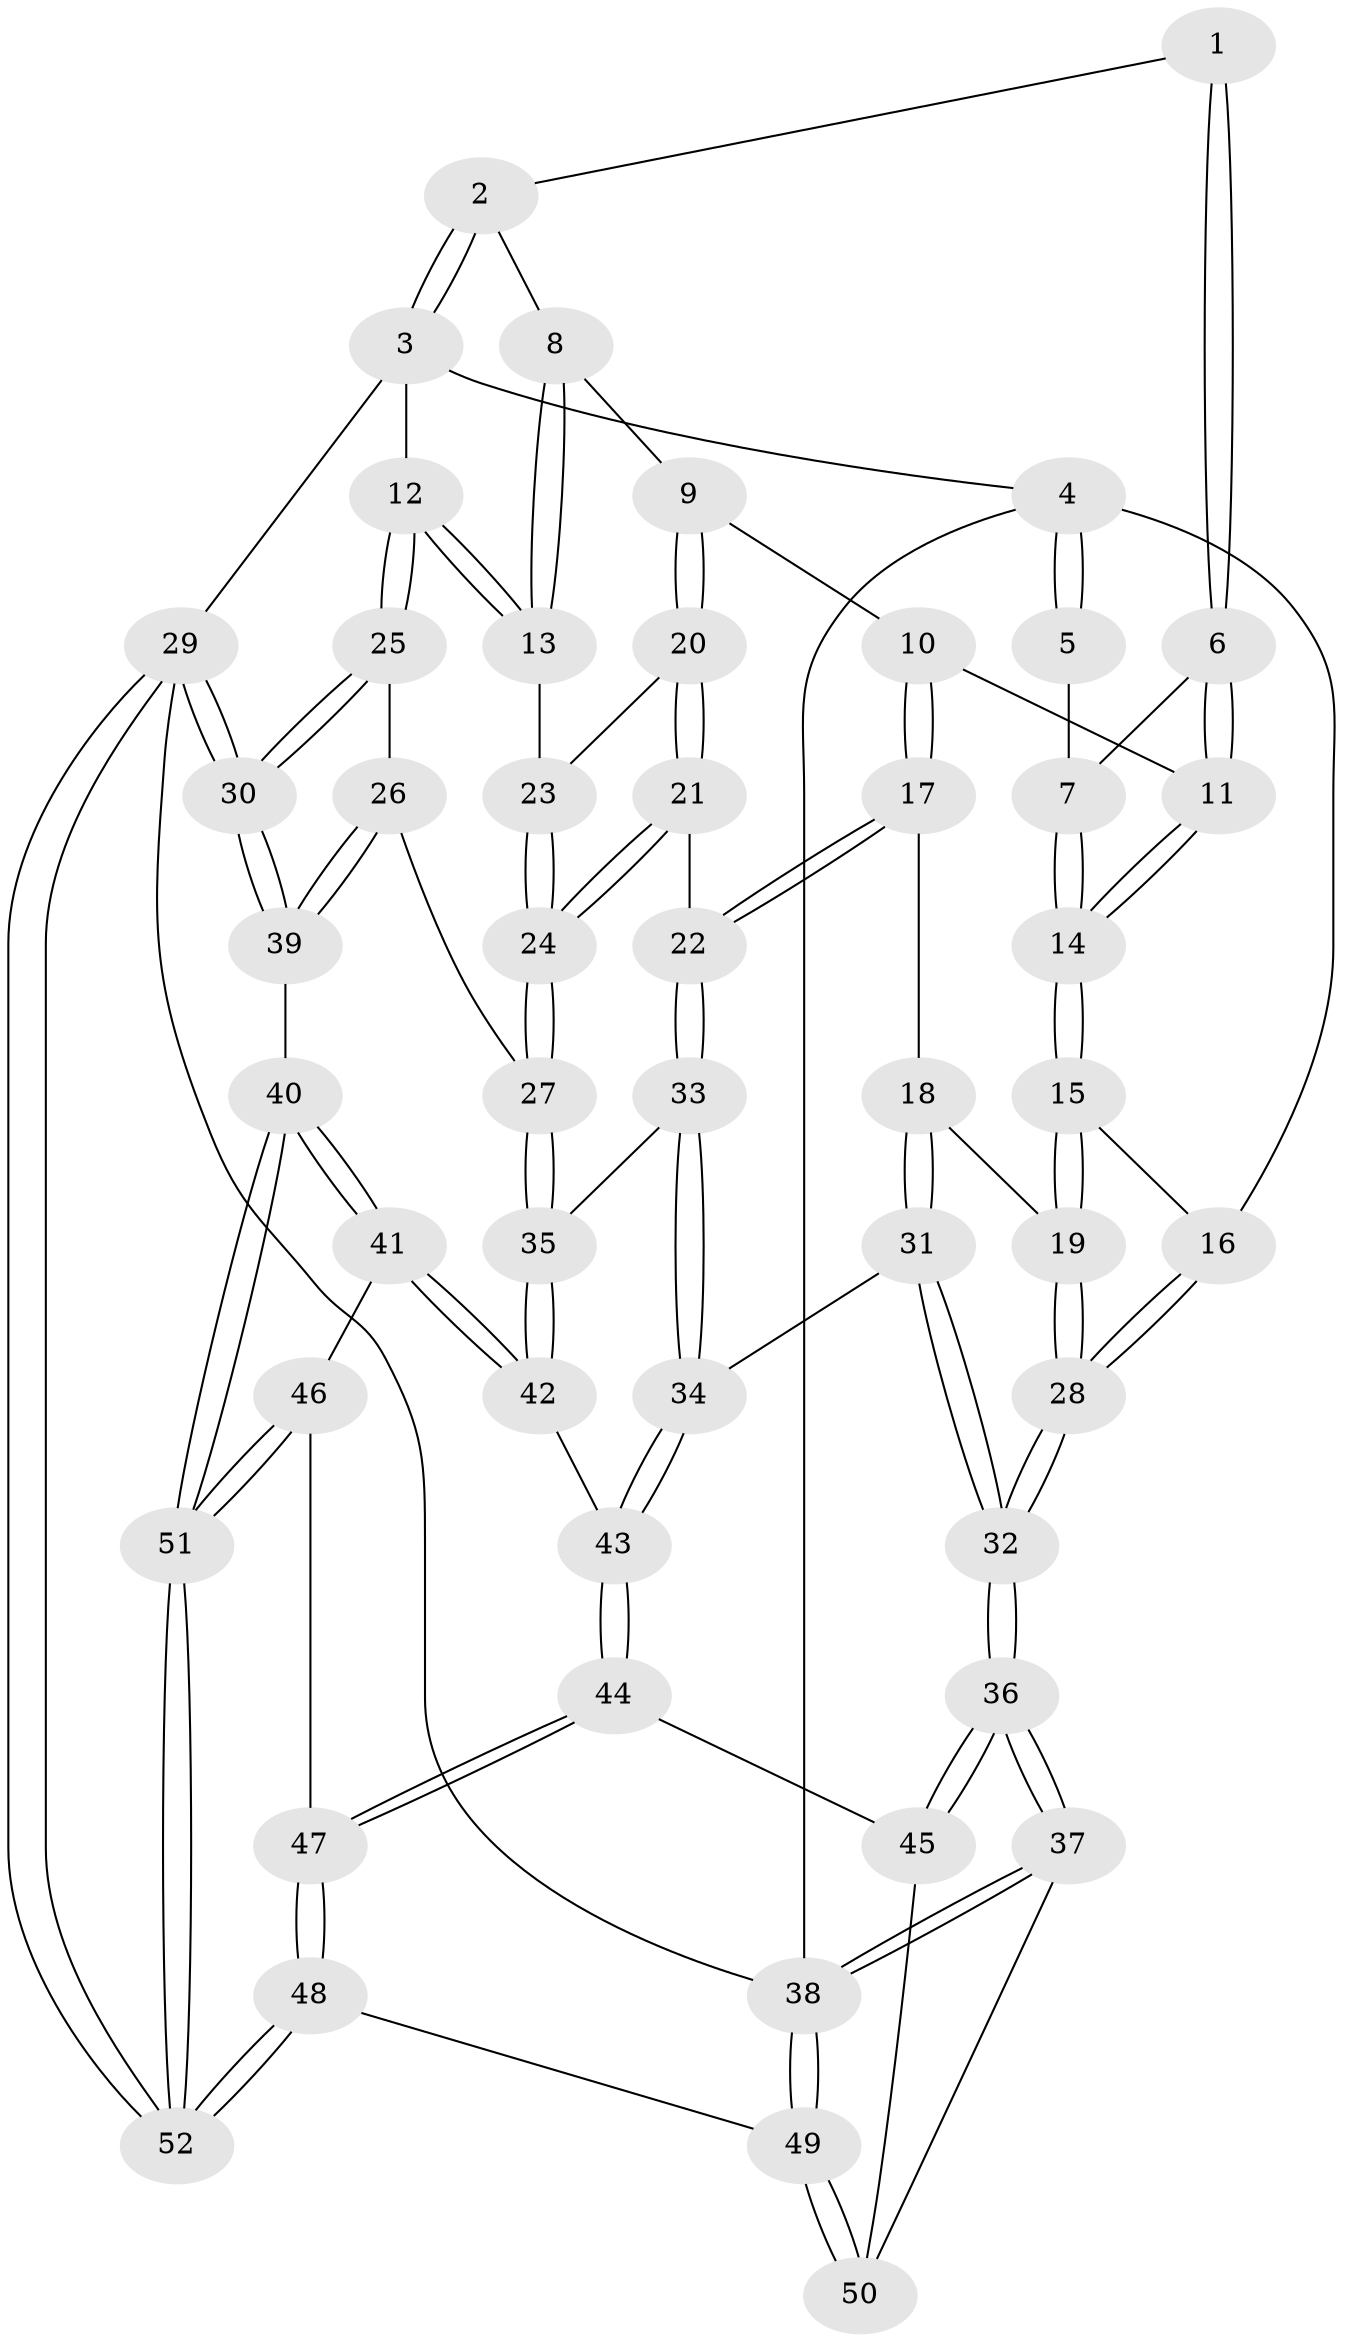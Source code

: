 // Generated by graph-tools (version 1.1) at 2025/27/03/15/25 16:27:56]
// undirected, 52 vertices, 127 edges
graph export_dot {
graph [start="1"]
  node [color=gray90,style=filled];
  1 [pos="+0.3978530398043025+0"];
  2 [pos="+0.596847678355398+0"];
  3 [pos="+1+0"];
  4 [pos="+0+0"];
  5 [pos="+0.10729272873332506+0"];
  6 [pos="+0.33870734991440055+0.08371897333193654"];
  7 [pos="+0.19493472626927996+0.061776153615263035"];
  8 [pos="+0.5597080611141608+0"];
  9 [pos="+0.44801329004037593+0.20142266083296081"];
  10 [pos="+0.423895733738069+0.19996387878097585"];
  11 [pos="+0.3918009284314883+0.1840523755088855"];
  12 [pos="+1+0.13688269554244065"];
  13 [pos="+0.6666935025810957+0.2707619846951514"];
  14 [pos="+0.15670041814031982+0.21923397849217516"];
  15 [pos="+0.1460821022693159+0.2300778468985671"];
  16 [pos="+0+0.08619772201352832"];
  17 [pos="+0.24647914510913257+0.44409844764826284"];
  18 [pos="+0.22495427619810127+0.43935119001331"];
  19 [pos="+0.1862473251362546+0.4207671323520567"];
  20 [pos="+0.5631009889825683+0.30786240320842195"];
  21 [pos="+0.33890691470330825+0.44564165845045123"];
  22 [pos="+0.283931139294646+0.4672350333179403"];
  23 [pos="+0.5839689762721009+0.3167804267149528"];
  24 [pos="+0.6043522427140358+0.4927778918349155"];
  25 [pos="+1+0.4414600475622159"];
  26 [pos="+0.7164358589039405+0.6235001093199412"];
  27 [pos="+0.6327540042236951+0.6082968041584701"];
  28 [pos="+0+0.5815269375365635"];
  29 [pos="+1+1"];
  30 [pos="+1+1"];
  31 [pos="+0.15651150695089958+0.7087939229966572"];
  32 [pos="+0+0.6710619744931849"];
  33 [pos="+0.36101525970107684+0.5974130090285612"];
  34 [pos="+0.2656575096400075+0.7656002456361088"];
  35 [pos="+0.6029061318903572+0.6273126852229544"];
  36 [pos="+0+0.6879551374173015"];
  37 [pos="+0+0.9280439096063404"];
  38 [pos="+0+1"];
  39 [pos="+0.8575027923525248+0.893794036943395"];
  40 [pos="+0.7015226943653226+0.9112638124802339"];
  41 [pos="+0.5384675381575881+0.8327903441439679"];
  42 [pos="+0.5416502906959939+0.7758766712573514"];
  43 [pos="+0.26598465165617036+0.7667084290414593"];
  44 [pos="+0.26585557692736694+0.7935144908240984"];
  45 [pos="+0.16402472854159547+0.8685491664018132"];
  46 [pos="+0.5126038950632037+0.8775019142943234"];
  47 [pos="+0.3428168748100523+0.9388337325699593"];
  48 [pos="+0.27821221203051333+1"];
  49 [pos="+0.22315714105271783+1"];
  50 [pos="+0.1419925086167419+0.9062936062851955"];
  51 [pos="+0.5773198183323052+1"];
  52 [pos="+0.5667824920508492+1"];
  1 -- 2;
  1 -- 6;
  1 -- 6;
  2 -- 3;
  2 -- 3;
  2 -- 8;
  3 -- 4;
  3 -- 12;
  3 -- 29;
  4 -- 5;
  4 -- 5;
  4 -- 16;
  4 -- 38;
  5 -- 7;
  6 -- 7;
  6 -- 11;
  6 -- 11;
  7 -- 14;
  7 -- 14;
  8 -- 9;
  8 -- 13;
  8 -- 13;
  9 -- 10;
  9 -- 20;
  9 -- 20;
  10 -- 11;
  10 -- 17;
  10 -- 17;
  11 -- 14;
  11 -- 14;
  12 -- 13;
  12 -- 13;
  12 -- 25;
  12 -- 25;
  13 -- 23;
  14 -- 15;
  14 -- 15;
  15 -- 16;
  15 -- 19;
  15 -- 19;
  16 -- 28;
  16 -- 28;
  17 -- 18;
  17 -- 22;
  17 -- 22;
  18 -- 19;
  18 -- 31;
  18 -- 31;
  19 -- 28;
  19 -- 28;
  20 -- 21;
  20 -- 21;
  20 -- 23;
  21 -- 22;
  21 -- 24;
  21 -- 24;
  22 -- 33;
  22 -- 33;
  23 -- 24;
  23 -- 24;
  24 -- 27;
  24 -- 27;
  25 -- 26;
  25 -- 30;
  25 -- 30;
  26 -- 27;
  26 -- 39;
  26 -- 39;
  27 -- 35;
  27 -- 35;
  28 -- 32;
  28 -- 32;
  29 -- 30;
  29 -- 30;
  29 -- 52;
  29 -- 52;
  29 -- 38;
  30 -- 39;
  30 -- 39;
  31 -- 32;
  31 -- 32;
  31 -- 34;
  32 -- 36;
  32 -- 36;
  33 -- 34;
  33 -- 34;
  33 -- 35;
  34 -- 43;
  34 -- 43;
  35 -- 42;
  35 -- 42;
  36 -- 37;
  36 -- 37;
  36 -- 45;
  36 -- 45;
  37 -- 38;
  37 -- 38;
  37 -- 50;
  38 -- 49;
  38 -- 49;
  39 -- 40;
  40 -- 41;
  40 -- 41;
  40 -- 51;
  40 -- 51;
  41 -- 42;
  41 -- 42;
  41 -- 46;
  42 -- 43;
  43 -- 44;
  43 -- 44;
  44 -- 45;
  44 -- 47;
  44 -- 47;
  45 -- 50;
  46 -- 47;
  46 -- 51;
  46 -- 51;
  47 -- 48;
  47 -- 48;
  48 -- 49;
  48 -- 52;
  48 -- 52;
  49 -- 50;
  49 -- 50;
  51 -- 52;
  51 -- 52;
}
